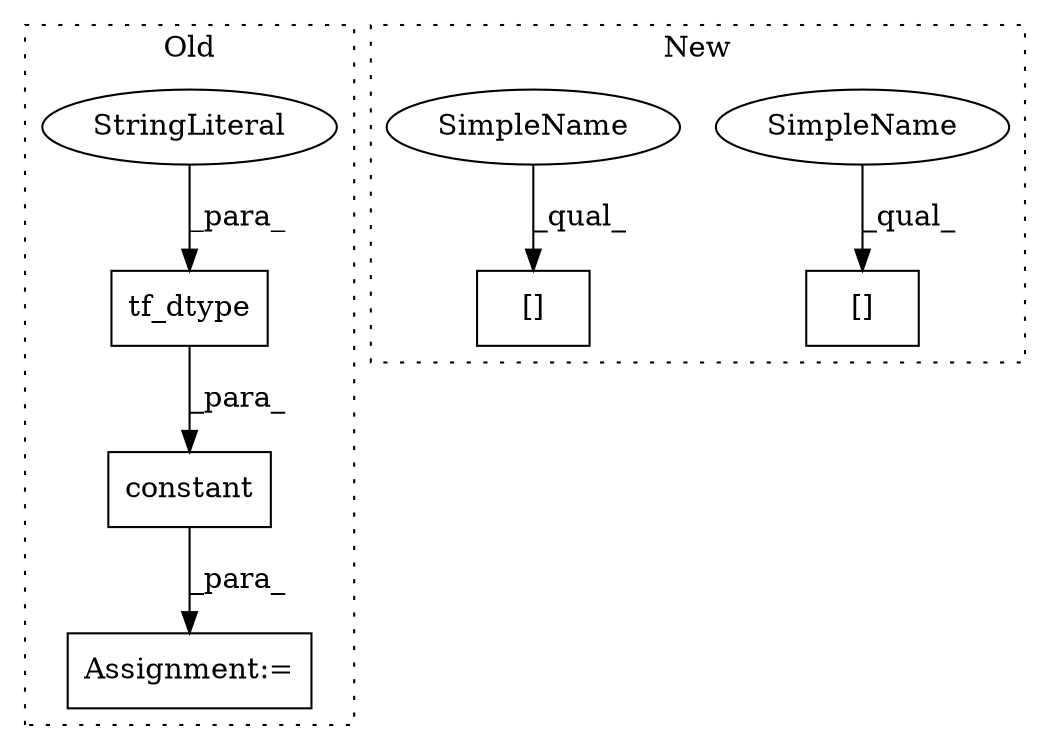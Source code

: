 digraph G {
subgraph cluster0 {
1 [label="tf_dtype" a="32" s="29329,29344" l="9,1" shape="box"];
3 [label="StringLiteral" a="45" s="29338" l="6" shape="ellipse"];
4 [label="constant" a="32" s="29313,29345" l="9,1" shape="box"];
6 [label="Assignment:=" a="7" s="29362" l="1" shape="box"];
label = "Old";
style="dotted";
}
subgraph cluster1 {
2 [label="[]" a="2" s="29512,29524" l="8,1" shape="box"];
5 [label="[]" a="2" s="29474,29486" l="8,1" shape="box"];
7 [label="SimpleName" a="42" s="29474" l="7" shape="ellipse"];
8 [label="SimpleName" a="42" s="29512" l="7" shape="ellipse"];
label = "New";
style="dotted";
}
1 -> 4 [label="_para_"];
3 -> 1 [label="_para_"];
4 -> 6 [label="_para_"];
7 -> 5 [label="_qual_"];
8 -> 2 [label="_qual_"];
}